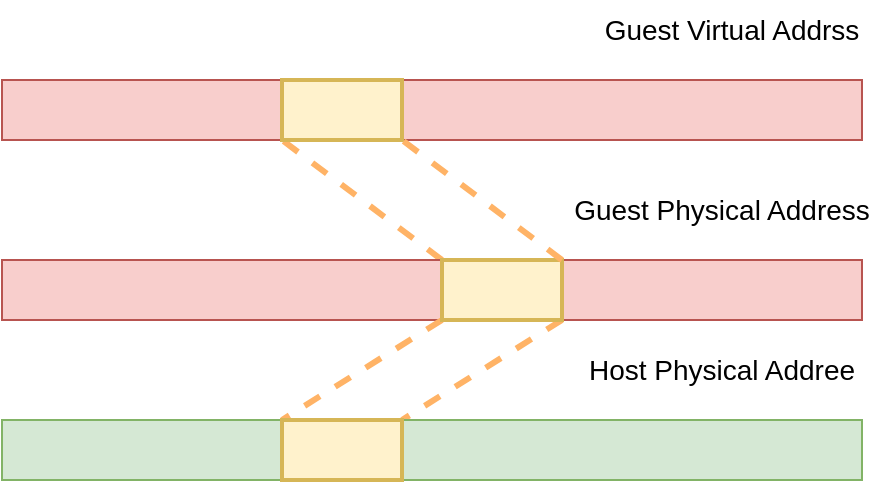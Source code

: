 <mxfile version="16.5.1" type="device"><diagram id="6A33YNNAumB7MYZeX0kF" name="第 1 页"><mxGraphModel dx="1102" dy="1025" grid="1" gridSize="10" guides="1" tooltips="1" connect="1" arrows="1" fold="1" page="1" pageScale="1" pageWidth="1169" pageHeight="827" math="0" shadow="0"><root><mxCell id="0"/><mxCell id="1" parent="0"/><mxCell id="0bXOZb56rKLoZrJUqtOD-5" value="" style="endArrow=none;dashed=1;html=1;rounded=1;fontSize=15;strokeColor=#FFB366;strokeWidth=3;exitX=0;exitY=0;exitDx=0;exitDy=0;" parent="1" source="Q1nrvTK0IQ5vQ1TCruDx-22" edge="1"><mxGeometry width="50" height="50" relative="1" as="geometry"><mxPoint x="460" y="630" as="sourcePoint"/><mxPoint x="460" y="300" as="targetPoint"/></mxGeometry></mxCell><mxCell id="Q1nrvTK0IQ5vQ1TCruDx-1" value="" style="rounded=0;whiteSpace=wrap;html=1;fillColor=#f8cecc;strokeColor=#b85450;" parent="1" vertex="1"><mxGeometry x="320" y="270" width="430" height="30" as="geometry"/></mxCell><mxCell id="Q1nrvTK0IQ5vQ1TCruDx-3" value="" style="rounded=0;whiteSpace=wrap;html=1;fillColor=#fff2cc;strokeColor=#d6b656;fontSize=15;gradientColor=none;strokeWidth=2;glass=0;sketch=0;shadow=0;" parent="1" vertex="1"><mxGeometry x="460" y="270" width="60" height="30" as="geometry"/></mxCell><mxCell id="Q1nrvTK0IQ5vQ1TCruDx-19" value="Guest Virtual Addrss" style="text;html=1;strokeColor=none;fillColor=none;align=center;verticalAlign=middle;whiteSpace=wrap;rounded=0;fontSize=14;" parent="1" vertex="1"><mxGeometry x="610" y="230" width="150" height="30" as="geometry"/></mxCell><mxCell id="Q1nrvTK0IQ5vQ1TCruDx-21" value="" style="rounded=0;whiteSpace=wrap;html=1;fillColor=#f8cecc;strokeColor=#b85450;" parent="1" vertex="1"><mxGeometry x="320" y="360" width="430" height="30" as="geometry"/></mxCell><mxCell id="Q1nrvTK0IQ5vQ1TCruDx-33" style="edgeStyle=none;shape=connector;rounded=1;orthogonalLoop=1;jettySize=auto;html=1;exitX=0;exitY=1;exitDx=0;exitDy=0;entryX=0;entryY=0;entryDx=0;entryDy=0;dashed=1;labelBackgroundColor=default;fontFamily=Helvetica;fontSize=15;fontColor=default;endArrow=none;strokeColor=#FFB366;strokeWidth=3;" parent="1" source="Q1nrvTK0IQ5vQ1TCruDx-22" target="Q1nrvTK0IQ5vQ1TCruDx-25" edge="1"><mxGeometry relative="1" as="geometry"/></mxCell><mxCell id="Q1nrvTK0IQ5vQ1TCruDx-34" style="edgeStyle=none;shape=connector;rounded=1;orthogonalLoop=1;jettySize=auto;html=1;exitX=1;exitY=1;exitDx=0;exitDy=0;entryX=1;entryY=0;entryDx=0;entryDy=0;dashed=1;labelBackgroundColor=default;fontFamily=Helvetica;fontSize=15;fontColor=default;endArrow=none;strokeColor=#FFB366;strokeWidth=3;" parent="1" source="Q1nrvTK0IQ5vQ1TCruDx-22" target="Q1nrvTK0IQ5vQ1TCruDx-25" edge="1"><mxGeometry relative="1" as="geometry"/></mxCell><mxCell id="Q1nrvTK0IQ5vQ1TCruDx-22" value="" style="rounded=0;whiteSpace=wrap;html=1;fillColor=#fff2cc;strokeColor=#d6b656;fontSize=15;gradientColor=none;strokeWidth=2;glass=0;sketch=0;shadow=0;" parent="1" vertex="1"><mxGeometry x="540" y="360" width="60" height="30" as="geometry"/></mxCell><mxCell id="Q1nrvTK0IQ5vQ1TCruDx-23" value="Guest Physical Address" style="text;html=1;strokeColor=none;fillColor=none;align=center;verticalAlign=middle;whiteSpace=wrap;rounded=0;fontSize=14;" parent="1" vertex="1"><mxGeometry x="600" y="320" width="160" height="30" as="geometry"/></mxCell><mxCell id="Q1nrvTK0IQ5vQ1TCruDx-24" value="" style="rounded=0;whiteSpace=wrap;html=1;fillColor=#d5e8d4;strokeColor=#82b366;" parent="1" vertex="1"><mxGeometry x="320" y="440" width="430" height="30" as="geometry"/></mxCell><mxCell id="Q1nrvTK0IQ5vQ1TCruDx-25" value="" style="rounded=0;whiteSpace=wrap;html=1;fillColor=#fff2cc;strokeColor=#d6b656;fontSize=15;gradientColor=none;strokeWidth=2;glass=0;sketch=0;shadow=0;" parent="1" vertex="1"><mxGeometry x="460" y="440" width="60" height="30" as="geometry"/></mxCell><mxCell id="Q1nrvTK0IQ5vQ1TCruDx-29" value="Host Physical Addree" style="text;html=1;strokeColor=none;fillColor=none;align=center;verticalAlign=middle;whiteSpace=wrap;rounded=0;fontSize=14;" parent="1" vertex="1"><mxGeometry x="605" y="400" width="150" height="30" as="geometry"/></mxCell><mxCell id="Q1nrvTK0IQ5vQ1TCruDx-30" value="" style="endArrow=none;dashed=1;html=1;rounded=1;fontSize=15;strokeColor=#FFB366;strokeWidth=3;exitX=1;exitY=0;exitDx=0;exitDy=0;entryX=1;entryY=1;entryDx=0;entryDy=0;" parent="1" source="Q1nrvTK0IQ5vQ1TCruDx-22" target="Q1nrvTK0IQ5vQ1TCruDx-3" edge="1"><mxGeometry width="50" height="50" relative="1" as="geometry"><mxPoint x="550" y="370" as="sourcePoint"/><mxPoint x="470" y="310" as="targetPoint"/></mxGeometry></mxCell></root></mxGraphModel></diagram></mxfile>